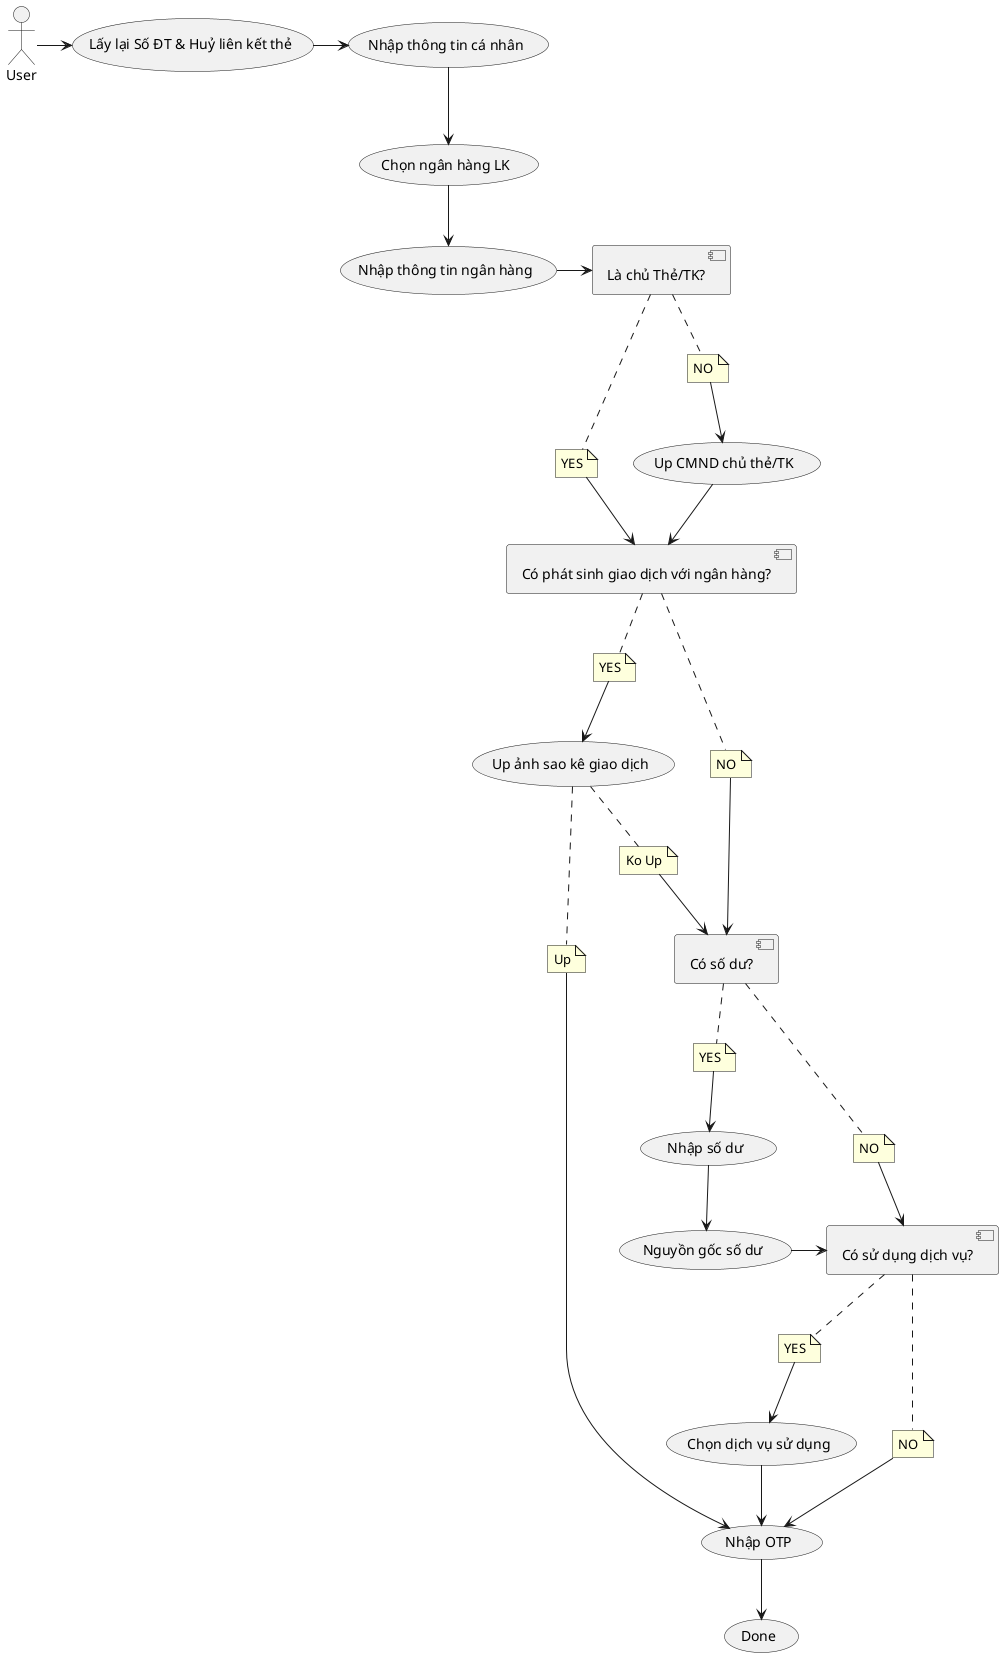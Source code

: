 @startuml
(Lấy lại Số ĐT & Huỷ liên kết thẻ) as (LaySDT&HuyLKT)
(Nhập thông tin cá nhân) as (TTCN)
(Chọn ngân hàng LK) as (NHLK)

User -> (LaySDT&HuyLKT)
(LaySDT&HuyLKT) -> (TTCN)
(TTCN) --> (NHLK)
(Nhập thông tin ngân hàng) as (NhapTTNH)
(NHLK) --> (NhapTTNH)

[Là chủ Thẻ/TK?] as [OwnerBank]
(NhapTTNH) -> [OwnerBank]
note "YES" as N_Owner_yes
note "NO" as N_Owner_no
[OwnerBank] .. N_Owner_yes
N_Owner_yes -> [PSGD]
[OwnerBank] .. N_Owner_no
N_Owner_no --> (Up CMND chủ thẻ/TK)
[Có phát sinh giao dịch với ngân hàng?] as [PSGD]
(Up CMND chủ thẻ/TK) --> [PSGD]

note "YES" as N11
note "NO" as N12
[Có số dư?] as [SDZP]
(Up ảnh sao kê giao dịch) as (SKGD)
note "Up" as N_Up
note "Ko Up" as N_KoUp
(SKGD) .. N_Up
N_Up --> (OTP)
(SKGD) .. N_KoUp
N_KoUp --> [SDZP]

[PSGD] .. N11
N11 --> (SKGD)

[PSGD] .. N12
N12 --> [SDZP]

note "YES" as n_sd_1
note "NO" as n_sd_2
[SDZP] .. n_sd_1
n_sd_1 --> (Nhập số dư)
(Nhập số dư) --> (Nguyồn gốc số dư)
[SDZP] .. n_sd_2

n_sd_2 --> [DVSuDung]

[Có sử dụng dịch vụ?] as [DVSuDung]
(Nguyồn gốc số dư) -> [DVSuDung]
note "YES" as N_dv_yes
note "NO" as N_dv_no
[DVSuDung] .. N_dv_yes
N_dv_yes --> (Chọn dịch vụ sử dụng)
[DVSuDung] .. N_dv_no
N_dv_no --> (OTP)
(Chọn dịch vụ sử dụng) --> (OTP)

(Nhập OTP) as (OTP)

(OTP) --> (Done)

@enduml